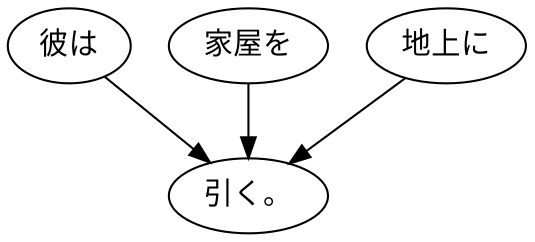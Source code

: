 digraph graph986 {
	node0 [label="彼は"];
	node1 [label="家屋を"];
	node2 [label="地上に"];
	node3 [label="引く。"];
	node0 -> node3;
	node1 -> node3;
	node2 -> node3;
}
